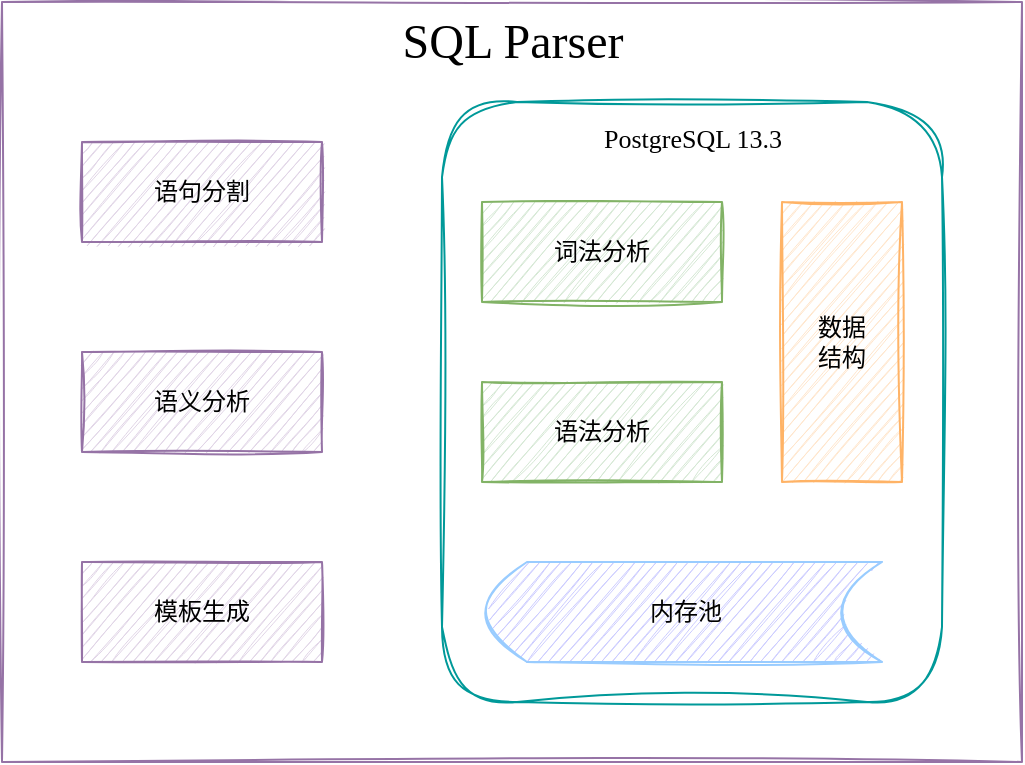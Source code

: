 <mxfile version="21.0.8" type="github">
  <diagram id="prtHgNgQTEPvFCAcTncT" name="Page-1">
    <mxGraphModel dx="1434" dy="771" grid="1" gridSize="10" guides="1" tooltips="1" connect="1" arrows="1" fold="1" page="1" pageScale="1" pageWidth="827" pageHeight="1169" math="0" shadow="0">
      <root>
        <mxCell id="0" />
        <mxCell id="1" parent="0" />
        <mxCell id="GRmoUlTZtumbRNJ0ppLS-36" value="" style="rounded=0;whiteSpace=wrap;html=1;sketch=1;curveFitting=1;jiggle=2;fillColor=none;strokeColor=#9673a6;fillStyle=auto;gradientDirection=north;" vertex="1" parent="1">
          <mxGeometry x="500" y="100" width="510" height="380" as="geometry" />
        </mxCell>
        <mxCell id="GRmoUlTZtumbRNJ0ppLS-41" value="" style="rounded=1;whiteSpace=wrap;html=1;fillColor=none;strokeColor=#009999;sketch=1;curveFitting=1;jiggle=2;fillStyle=auto;gradientDirection=north;fontFamily=Comic Sans MS;" vertex="1" parent="1">
          <mxGeometry x="720" y="150" width="250" height="300" as="geometry" />
        </mxCell>
        <mxCell id="GRmoUlTZtumbRNJ0ppLS-1" value="词法分析" style="rounded=0;whiteSpace=wrap;html=1;fillStyle=auto;fillColor=#d5e8d4;gradientDirection=north;sketch=1;strokeColor=#82b366;fontFamily=Helvetica;" vertex="1" parent="1">
          <mxGeometry x="740" y="200" width="120" height="50" as="geometry" />
        </mxCell>
        <mxCell id="GRmoUlTZtumbRNJ0ppLS-6" value="语法分析" style="rounded=0;whiteSpace=wrap;html=1;fillStyle=auto;fillColor=#d5e8d4;gradientDirection=north;sketch=1;strokeColor=#82b366;fontFamily=Helvetica;" vertex="1" parent="1">
          <mxGeometry x="740" y="290" width="120" height="50" as="geometry" />
        </mxCell>
        <mxCell id="GRmoUlTZtumbRNJ0ppLS-37" value="SQL Parser" style="text;html=1;fontSize=24;fontStyle=0;verticalAlign=middle;align=center;rounded=0;fontFamily=Comic Sans MS;" vertex="1" parent="1">
          <mxGeometry x="660" y="100" width="190" height="40" as="geometry" />
        </mxCell>
        <mxCell id="GRmoUlTZtumbRNJ0ppLS-40" value="内存池" style="shape=dataStorage;whiteSpace=wrap;html=1;fixedSize=1;fillColor=#CCCCFF;strokeColor=#99CCFF;rounded=0;fillStyle=auto;gradientDirection=north;sketch=1;fontFamily=Helvetica;" vertex="1" parent="1">
          <mxGeometry x="742.5" y="380" width="197.5" height="50" as="geometry" />
        </mxCell>
        <mxCell id="GRmoUlTZtumbRNJ0ppLS-42" value="&lt;span style=&quot;font-weight: normal;&quot;&gt;&lt;font style=&quot;font-size: 13px;&quot;&gt;PostgreSQL 13.3&lt;/font&gt;&lt;/span&gt;" style="text;strokeColor=none;fillColor=none;html=1;fontSize=24;fontStyle=1;verticalAlign=middle;align=center;fontFamily=Comic Sans MS;" vertex="1" parent="1">
          <mxGeometry x="770" y="150" width="150" height="30" as="geometry" />
        </mxCell>
        <mxCell id="GRmoUlTZtumbRNJ0ppLS-43" value="数据&lt;br&gt;结构" style="rounded=0;whiteSpace=wrap;html=1;fillStyle=auto;fillColor=#FFE6CC;gradientDirection=north;sketch=1;strokeColor=#FFB366;fontFamily=Helvetica;" vertex="1" parent="1">
          <mxGeometry x="890" y="200" width="60" height="140" as="geometry" />
        </mxCell>
        <mxCell id="GRmoUlTZtumbRNJ0ppLS-45" value="语义分析" style="rounded=0;whiteSpace=wrap;html=1;fillStyle=auto;fillColor=#e1d5e7;gradientDirection=north;sketch=1;strokeColor=#9673a6;fontFamily=Helvetica;" vertex="1" parent="1">
          <mxGeometry x="540" y="275" width="120" height="50" as="geometry" />
        </mxCell>
        <mxCell id="GRmoUlTZtumbRNJ0ppLS-46" value="模板生成" style="rounded=0;whiteSpace=wrap;html=1;fillStyle=auto;fillColor=#e1d5e7;gradientDirection=north;sketch=1;strokeColor=#9673a6;fontFamily=Helvetica;" vertex="1" parent="1">
          <mxGeometry x="540" y="380" width="120" height="50" as="geometry" />
        </mxCell>
        <mxCell id="GRmoUlTZtumbRNJ0ppLS-47" value="语句分割" style="rounded=0;whiteSpace=wrap;html=1;fillStyle=auto;fillColor=#e1d5e7;gradientDirection=north;sketch=1;strokeColor=#9673a6;fontFamily=Helvetica;" vertex="1" parent="1">
          <mxGeometry x="540" y="170" width="120" height="50" as="geometry" />
        </mxCell>
      </root>
    </mxGraphModel>
  </diagram>
</mxfile>
